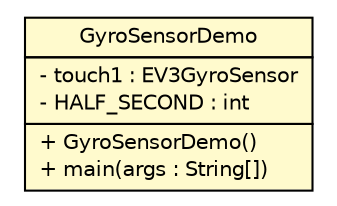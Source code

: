 #!/usr/local/bin/dot
#
# Class diagram 
# Generated by UMLGraph version R5_6-24-gf6e263 (http://www.umlgraph.org/)
#

digraph G {
	edge [fontname="Helvetica",fontsize=10,labelfontname="Helvetica",labelfontsize=10];
	node [fontname="Helvetica",fontsize=10,shape=plaintext];
	nodesep=0.25;
	ranksep=0.5;
	// ev3dev.examples.sensors.GyroSensorDemo
	c5036 [label=<<table title="ev3dev.examples.sensors.GyroSensorDemo" border="0" cellborder="1" cellspacing="0" cellpadding="2" port="p" bgcolor="lemonChiffon" href="./GyroSensorDemo.html">
		<tr><td><table border="0" cellspacing="0" cellpadding="1">
<tr><td align="center" balign="center"> GyroSensorDemo </td></tr>
		</table></td></tr>
		<tr><td><table border="0" cellspacing="0" cellpadding="1">
<tr><td align="left" balign="left"> - touch1 : EV3GyroSensor </td></tr>
<tr><td align="left" balign="left"> - HALF_SECOND : int </td></tr>
		</table></td></tr>
		<tr><td><table border="0" cellspacing="0" cellpadding="1">
<tr><td align="left" balign="left"> + GyroSensorDemo() </td></tr>
<tr><td align="left" balign="left"> + main(args : String[]) </td></tr>
		</table></td></tr>
		</table>>, URL="./GyroSensorDemo.html", fontname="Helvetica", fontcolor="black", fontsize=10.0];
}

